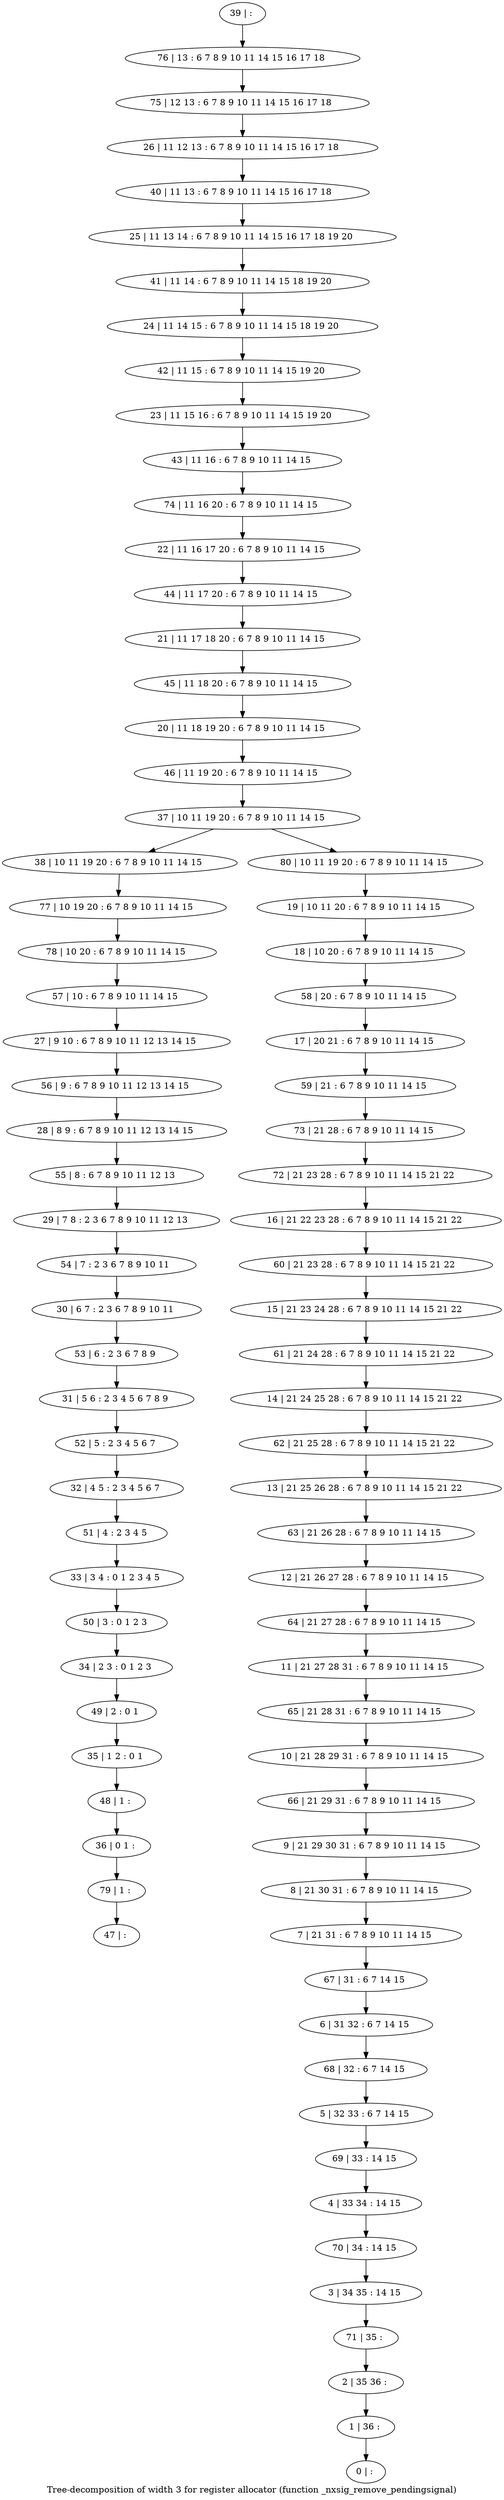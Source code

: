 digraph G {
graph [label="Tree-decomposition of width 3 for register allocator (function _nxsig_remove_pendingsignal)"]
0[label="0 | : "];
1[label="1 | 36 : "];
2[label="2 | 35 36 : "];
3[label="3 | 34 35 : 14 15 "];
4[label="4 | 33 34 : 14 15 "];
5[label="5 | 32 33 : 6 7 14 15 "];
6[label="6 | 31 32 : 6 7 14 15 "];
7[label="7 | 21 31 : 6 7 8 9 10 11 14 15 "];
8[label="8 | 21 30 31 : 6 7 8 9 10 11 14 15 "];
9[label="9 | 21 29 30 31 : 6 7 8 9 10 11 14 15 "];
10[label="10 | 21 28 29 31 : 6 7 8 9 10 11 14 15 "];
11[label="11 | 21 27 28 31 : 6 7 8 9 10 11 14 15 "];
12[label="12 | 21 26 27 28 : 6 7 8 9 10 11 14 15 "];
13[label="13 | 21 25 26 28 : 6 7 8 9 10 11 14 15 21 22 "];
14[label="14 | 21 24 25 28 : 6 7 8 9 10 11 14 15 21 22 "];
15[label="15 | 21 23 24 28 : 6 7 8 9 10 11 14 15 21 22 "];
16[label="16 | 21 22 23 28 : 6 7 8 9 10 11 14 15 21 22 "];
17[label="17 | 20 21 : 6 7 8 9 10 11 14 15 "];
18[label="18 | 10 20 : 6 7 8 9 10 11 14 15 "];
19[label="19 | 10 11 20 : 6 7 8 9 10 11 14 15 "];
20[label="20 | 11 18 19 20 : 6 7 8 9 10 11 14 15 "];
21[label="21 | 11 17 18 20 : 6 7 8 9 10 11 14 15 "];
22[label="22 | 11 16 17 20 : 6 7 8 9 10 11 14 15 "];
23[label="23 | 11 15 16 : 6 7 8 9 10 11 14 15 19 20 "];
24[label="24 | 11 14 15 : 6 7 8 9 10 11 14 15 18 19 20 "];
25[label="25 | 11 13 14 : 6 7 8 9 10 11 14 15 16 17 18 19 20 "];
26[label="26 | 11 12 13 : 6 7 8 9 10 11 14 15 16 17 18 "];
27[label="27 | 9 10 : 6 7 8 9 10 11 12 13 14 15 "];
28[label="28 | 8 9 : 6 7 8 9 10 11 12 13 14 15 "];
29[label="29 | 7 8 : 2 3 6 7 8 9 10 11 12 13 "];
30[label="30 | 6 7 : 2 3 6 7 8 9 10 11 "];
31[label="31 | 5 6 : 2 3 4 5 6 7 8 9 "];
32[label="32 | 4 5 : 2 3 4 5 6 7 "];
33[label="33 | 3 4 : 0 1 2 3 4 5 "];
34[label="34 | 2 3 : 0 1 2 3 "];
35[label="35 | 1 2 : 0 1 "];
36[label="36 | 0 1 : "];
37[label="37 | 10 11 19 20 : 6 7 8 9 10 11 14 15 "];
38[label="38 | 10 11 19 20 : 6 7 8 9 10 11 14 15 "];
39[label="39 | : "];
40[label="40 | 11 13 : 6 7 8 9 10 11 14 15 16 17 18 "];
41[label="41 | 11 14 : 6 7 8 9 10 11 14 15 18 19 20 "];
42[label="42 | 11 15 : 6 7 8 9 10 11 14 15 19 20 "];
43[label="43 | 11 16 : 6 7 8 9 10 11 14 15 "];
44[label="44 | 11 17 20 : 6 7 8 9 10 11 14 15 "];
45[label="45 | 11 18 20 : 6 7 8 9 10 11 14 15 "];
46[label="46 | 11 19 20 : 6 7 8 9 10 11 14 15 "];
47[label="47 | : "];
48[label="48 | 1 : "];
49[label="49 | 2 : 0 1 "];
50[label="50 | 3 : 0 1 2 3 "];
51[label="51 | 4 : 2 3 4 5 "];
52[label="52 | 5 : 2 3 4 5 6 7 "];
53[label="53 | 6 : 2 3 6 7 8 9 "];
54[label="54 | 7 : 2 3 6 7 8 9 10 11 "];
55[label="55 | 8 : 6 7 8 9 10 11 12 13 "];
56[label="56 | 9 : 6 7 8 9 10 11 12 13 14 15 "];
57[label="57 | 10 : 6 7 8 9 10 11 14 15 "];
58[label="58 | 20 : 6 7 8 9 10 11 14 15 "];
59[label="59 | 21 : 6 7 8 9 10 11 14 15 "];
60[label="60 | 21 23 28 : 6 7 8 9 10 11 14 15 21 22 "];
61[label="61 | 21 24 28 : 6 7 8 9 10 11 14 15 21 22 "];
62[label="62 | 21 25 28 : 6 7 8 9 10 11 14 15 21 22 "];
63[label="63 | 21 26 28 : 6 7 8 9 10 11 14 15 "];
64[label="64 | 21 27 28 : 6 7 8 9 10 11 14 15 "];
65[label="65 | 21 28 31 : 6 7 8 9 10 11 14 15 "];
66[label="66 | 21 29 31 : 6 7 8 9 10 11 14 15 "];
67[label="67 | 31 : 6 7 14 15 "];
68[label="68 | 32 : 6 7 14 15 "];
69[label="69 | 33 : 14 15 "];
70[label="70 | 34 : 14 15 "];
71[label="71 | 35 : "];
72[label="72 | 21 23 28 : 6 7 8 9 10 11 14 15 21 22 "];
73[label="73 | 21 28 : 6 7 8 9 10 11 14 15 "];
74[label="74 | 11 16 20 : 6 7 8 9 10 11 14 15 "];
75[label="75 | 12 13 : 6 7 8 9 10 11 14 15 16 17 18 "];
76[label="76 | 13 : 6 7 8 9 10 11 14 15 16 17 18 "];
77[label="77 | 10 19 20 : 6 7 8 9 10 11 14 15 "];
78[label="78 | 10 20 : 6 7 8 9 10 11 14 15 "];
79[label="79 | 1 : "];
80[label="80 | 10 11 19 20 : 6 7 8 9 10 11 14 15 "];
48->36 ;
35->48 ;
49->35 ;
34->49 ;
50->34 ;
33->50 ;
51->33 ;
32->51 ;
52->32 ;
31->52 ;
53->31 ;
30->53 ;
54->30 ;
29->54 ;
55->29 ;
28->55 ;
56->28 ;
27->56 ;
57->27 ;
38->77 ;
78->57 ;
77->78 ;
79->47 ;
36->79 ;
39->76 ;
76->75 ;
75->26 ;
26->40 ;
40->25 ;
25->41 ;
41->24 ;
24->42 ;
42->23 ;
23->43 ;
43->74 ;
74->22 ;
22->44 ;
44->21 ;
21->45 ;
45->20 ;
20->46 ;
46->37 ;
19->18 ;
18->58 ;
58->17 ;
17->59 ;
59->73 ;
73->72 ;
72->16 ;
16->60 ;
60->15 ;
15->61 ;
61->14 ;
14->62 ;
62->13 ;
13->63 ;
63->12 ;
12->64 ;
64->11 ;
11->65 ;
65->10 ;
10->66 ;
66->9 ;
9->8 ;
8->7 ;
7->67 ;
67->6 ;
6->68 ;
68->5 ;
5->69 ;
69->4 ;
4->70 ;
70->3 ;
3->71 ;
71->2 ;
2->1 ;
1->0 ;
80->19 ;
37->38 ;
37->80 ;
}
